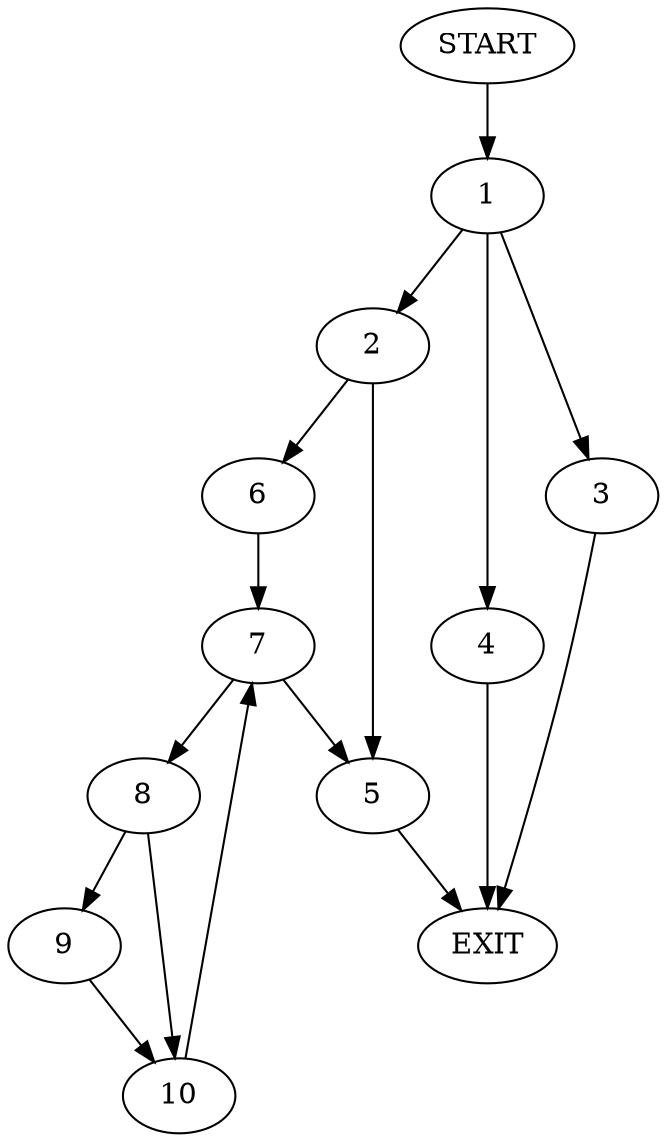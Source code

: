 digraph {
0 [label="START"]
11 [label="EXIT"]
0 -> 1
1 -> 2
1 -> 3
1 -> 4
2 -> 5
2 -> 6
4 -> 11
3 -> 11
5 -> 11
6 -> 7
7 -> 8
7 -> 5
8 -> 9
8 -> 10
9 -> 10
10 -> 7
}
